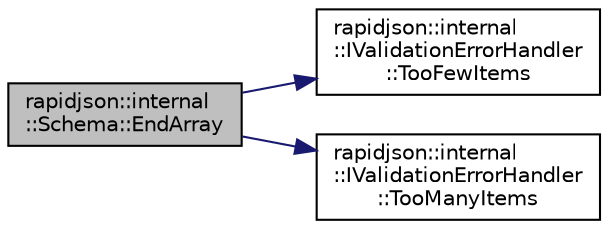 digraph "rapidjson::internal::Schema::EndArray"
{
 // INTERACTIVE_SVG=YES
 // LATEX_PDF_SIZE
  edge [fontname="Helvetica",fontsize="10",labelfontname="Helvetica",labelfontsize="10"];
  node [fontname="Helvetica",fontsize="10",shape=record];
  rankdir="LR";
  Node56 [label="rapidjson::internal\l::Schema::EndArray",height=0.2,width=0.4,color="black", fillcolor="grey75", style="filled", fontcolor="black",tooltip=" "];
  Node56 -> Node57 [color="midnightblue",fontsize="10",style="solid",fontname="Helvetica"];
  Node57 [label="rapidjson::internal\l::IValidationErrorHandler\l::TooFewItems",height=0.2,width=0.4,color="black", fillcolor="white", style="filled",URL="$classrapidjson_1_1internal_1_1_i_validation_error_handler.html#af86dfc82e6b4bd727ef69fba728dd8e4",tooltip=" "];
  Node56 -> Node58 [color="midnightblue",fontsize="10",style="solid",fontname="Helvetica"];
  Node58 [label="rapidjson::internal\l::IValidationErrorHandler\l::TooManyItems",height=0.2,width=0.4,color="black", fillcolor="white", style="filled",URL="$classrapidjson_1_1internal_1_1_i_validation_error_handler.html#aedeac4d4c121dba2153d22e1f38dbe70",tooltip=" "];
}
